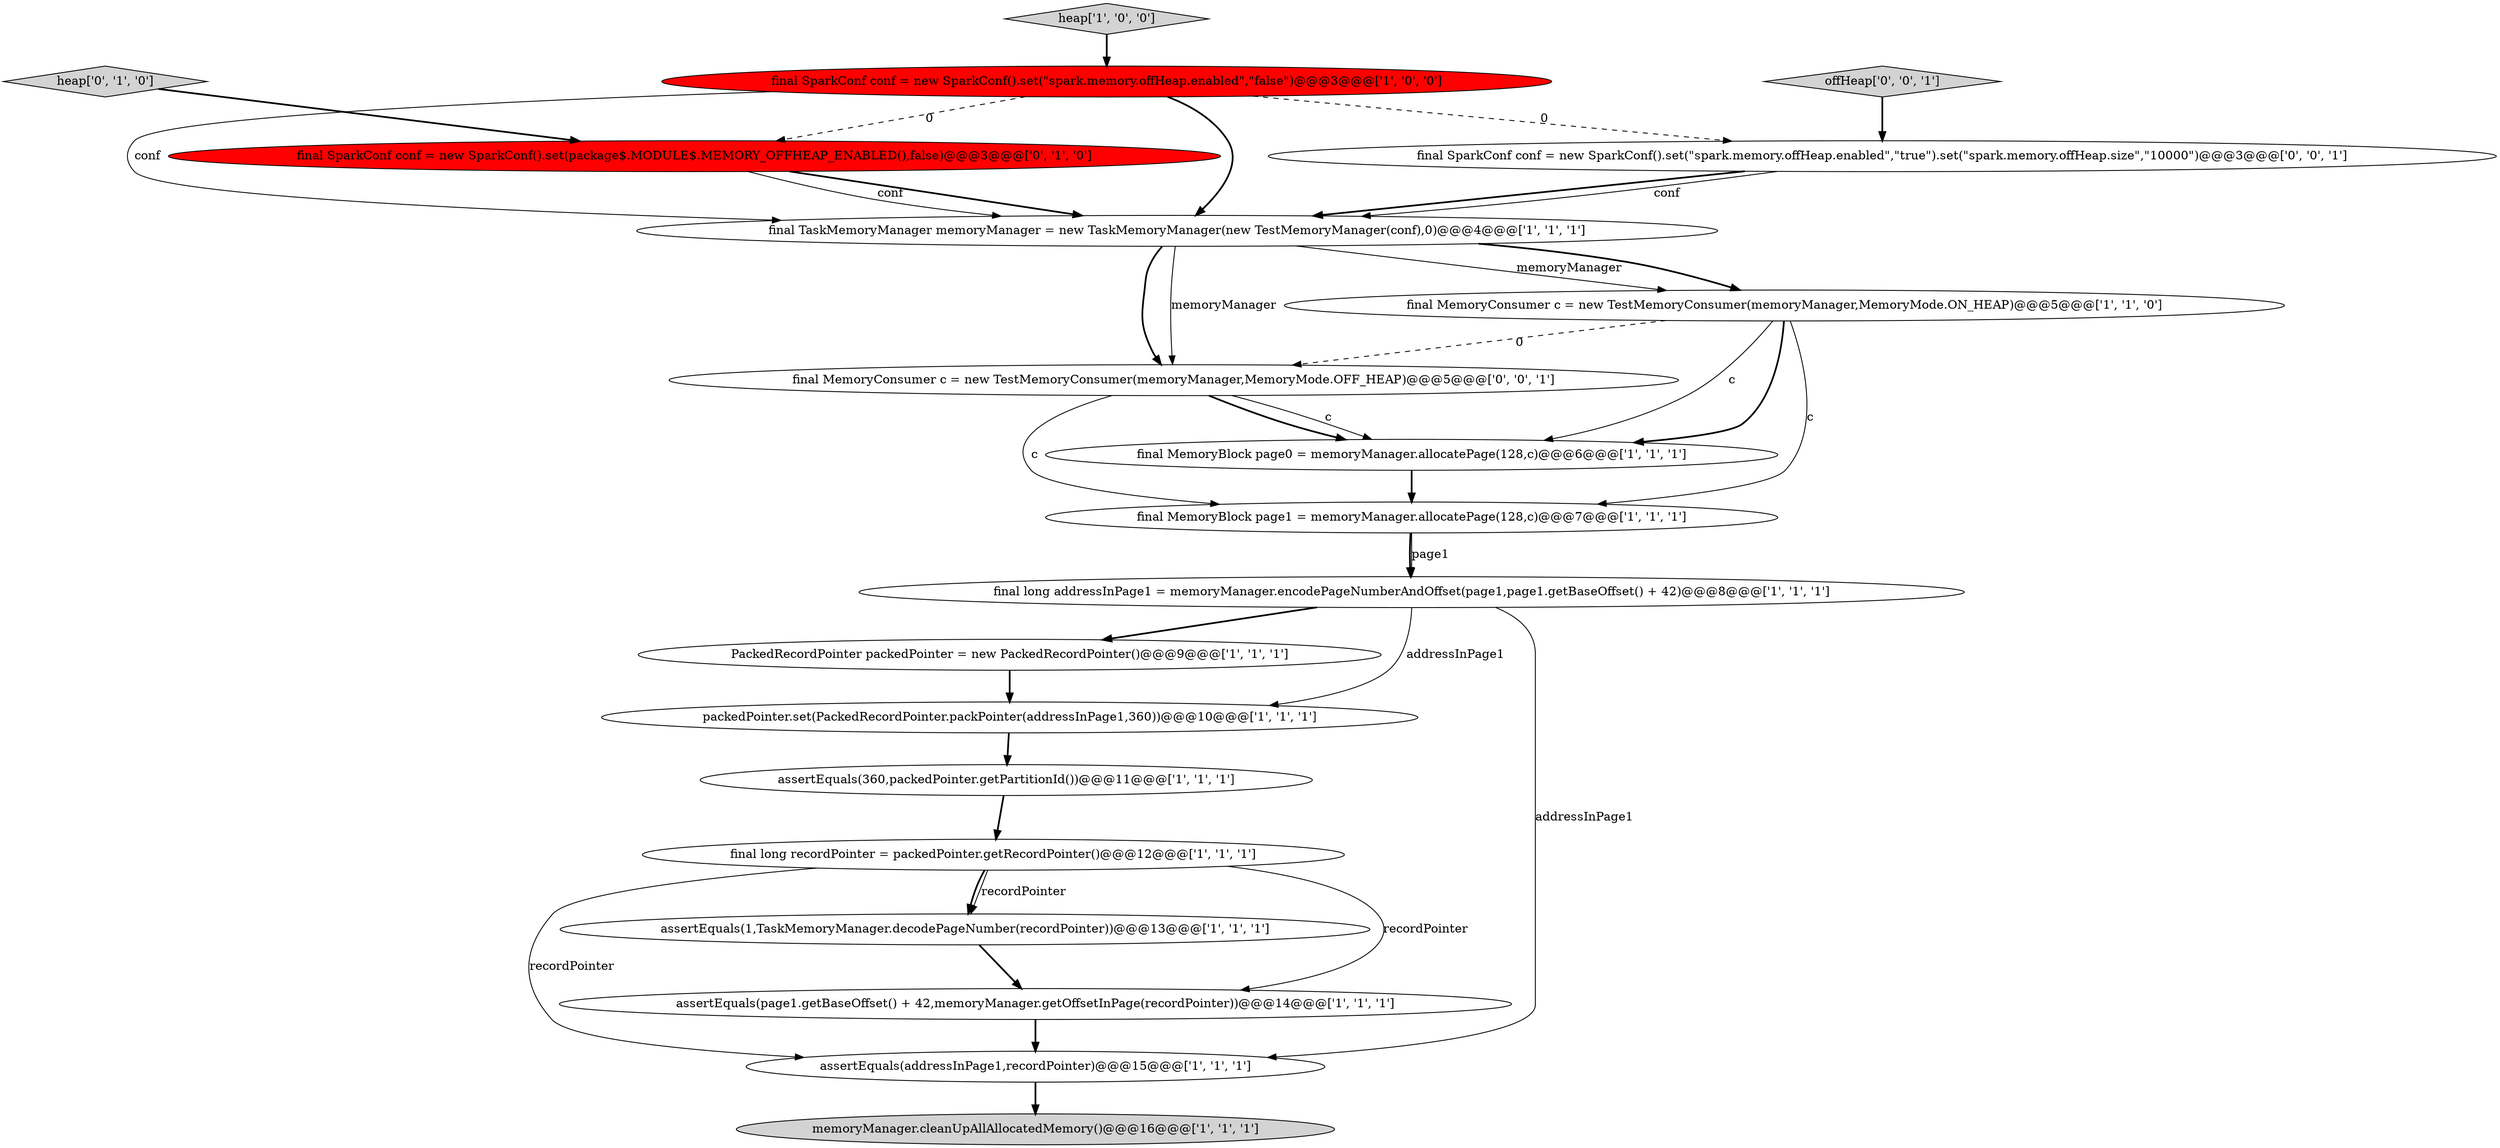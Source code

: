 digraph {
2 [style = filled, label = "assertEquals(360,packedPointer.getPartitionId())@@@11@@@['1', '1', '1']", fillcolor = white, shape = ellipse image = "AAA0AAABBB1BBB"];
0 [style = filled, label = "final MemoryBlock page0 = memoryManager.allocatePage(128,c)@@@6@@@['1', '1', '1']", fillcolor = white, shape = ellipse image = "AAA0AAABBB1BBB"];
8 [style = filled, label = "assertEquals(1,TaskMemoryManager.decodePageNumber(recordPointer))@@@13@@@['1', '1', '1']", fillcolor = white, shape = ellipse image = "AAA0AAABBB1BBB"];
11 [style = filled, label = "final SparkConf conf = new SparkConf().set(\"spark.memory.offHeap.enabled\",\"false\")@@@3@@@['1', '0', '0']", fillcolor = red, shape = ellipse image = "AAA1AAABBB1BBB"];
15 [style = filled, label = "final SparkConf conf = new SparkConf().set(package$.MODULE$.MEMORY_OFFHEAP_ENABLED(),false)@@@3@@@['0', '1', '0']", fillcolor = red, shape = ellipse image = "AAA1AAABBB2BBB"];
12 [style = filled, label = "assertEquals(addressInPage1,recordPointer)@@@15@@@['1', '1', '1']", fillcolor = white, shape = ellipse image = "AAA0AAABBB1BBB"];
17 [style = filled, label = "final SparkConf conf = new SparkConf().set(\"spark.memory.offHeap.enabled\",\"true\").set(\"spark.memory.offHeap.size\",\"10000\")@@@3@@@['0', '0', '1']", fillcolor = white, shape = ellipse image = "AAA0AAABBB3BBB"];
18 [style = filled, label = "final MemoryConsumer c = new TestMemoryConsumer(memoryManager,MemoryMode.OFF_HEAP)@@@5@@@['0', '0', '1']", fillcolor = white, shape = ellipse image = "AAA0AAABBB3BBB"];
13 [style = filled, label = "heap['1', '0', '0']", fillcolor = lightgray, shape = diamond image = "AAA0AAABBB1BBB"];
19 [style = filled, label = "offHeap['0', '0', '1']", fillcolor = lightgray, shape = diamond image = "AAA0AAABBB3BBB"];
10 [style = filled, label = "final TaskMemoryManager memoryManager = new TaskMemoryManager(new TestMemoryManager(conf),0)@@@4@@@['1', '1', '1']", fillcolor = white, shape = ellipse image = "AAA0AAABBB1BBB"];
1 [style = filled, label = "final MemoryConsumer c = new TestMemoryConsumer(memoryManager,MemoryMode.ON_HEAP)@@@5@@@['1', '1', '0']", fillcolor = white, shape = ellipse image = "AAA0AAABBB1BBB"];
6 [style = filled, label = "packedPointer.set(PackedRecordPointer.packPointer(addressInPage1,360))@@@10@@@['1', '1', '1']", fillcolor = white, shape = ellipse image = "AAA0AAABBB1BBB"];
7 [style = filled, label = "assertEquals(page1.getBaseOffset() + 42,memoryManager.getOffsetInPage(recordPointer))@@@14@@@['1', '1', '1']", fillcolor = white, shape = ellipse image = "AAA0AAABBB1BBB"];
9 [style = filled, label = "final MemoryBlock page1 = memoryManager.allocatePage(128,c)@@@7@@@['1', '1', '1']", fillcolor = white, shape = ellipse image = "AAA0AAABBB1BBB"];
4 [style = filled, label = "final long addressInPage1 = memoryManager.encodePageNumberAndOffset(page1,page1.getBaseOffset() + 42)@@@8@@@['1', '1', '1']", fillcolor = white, shape = ellipse image = "AAA0AAABBB1BBB"];
5 [style = filled, label = "PackedRecordPointer packedPointer = new PackedRecordPointer()@@@9@@@['1', '1', '1']", fillcolor = white, shape = ellipse image = "AAA0AAABBB1BBB"];
14 [style = filled, label = "final long recordPointer = packedPointer.getRecordPointer()@@@12@@@['1', '1', '1']", fillcolor = white, shape = ellipse image = "AAA0AAABBB1BBB"];
3 [style = filled, label = "memoryManager.cleanUpAllAllocatedMemory()@@@16@@@['1', '1', '1']", fillcolor = lightgray, shape = ellipse image = "AAA0AAABBB1BBB"];
16 [style = filled, label = "heap['0', '1', '0']", fillcolor = lightgray, shape = diamond image = "AAA0AAABBB2BBB"];
4->12 [style = solid, label="addressInPage1"];
16->15 [style = bold, label=""];
17->10 [style = bold, label=""];
10->18 [style = bold, label=""];
0->9 [style = bold, label=""];
15->10 [style = bold, label=""];
14->8 [style = solid, label="recordPointer"];
7->12 [style = bold, label=""];
11->15 [style = dashed, label="0"];
9->4 [style = bold, label=""];
10->18 [style = solid, label="memoryManager"];
15->10 [style = solid, label="conf"];
1->18 [style = dashed, label="0"];
1->0 [style = bold, label=""];
19->17 [style = bold, label=""];
11->17 [style = dashed, label="0"];
14->12 [style = solid, label="recordPointer"];
13->11 [style = bold, label=""];
14->7 [style = solid, label="recordPointer"];
8->7 [style = bold, label=""];
6->2 [style = bold, label=""];
1->9 [style = solid, label="c"];
11->10 [style = solid, label="conf"];
5->6 [style = bold, label=""];
17->10 [style = solid, label="conf"];
4->6 [style = solid, label="addressInPage1"];
18->0 [style = solid, label="c"];
11->10 [style = bold, label=""];
1->0 [style = solid, label="c"];
2->14 [style = bold, label=""];
18->9 [style = solid, label="c"];
14->8 [style = bold, label=""];
12->3 [style = bold, label=""];
10->1 [style = solid, label="memoryManager"];
10->1 [style = bold, label=""];
9->4 [style = solid, label="page1"];
4->5 [style = bold, label=""];
18->0 [style = bold, label=""];
}
